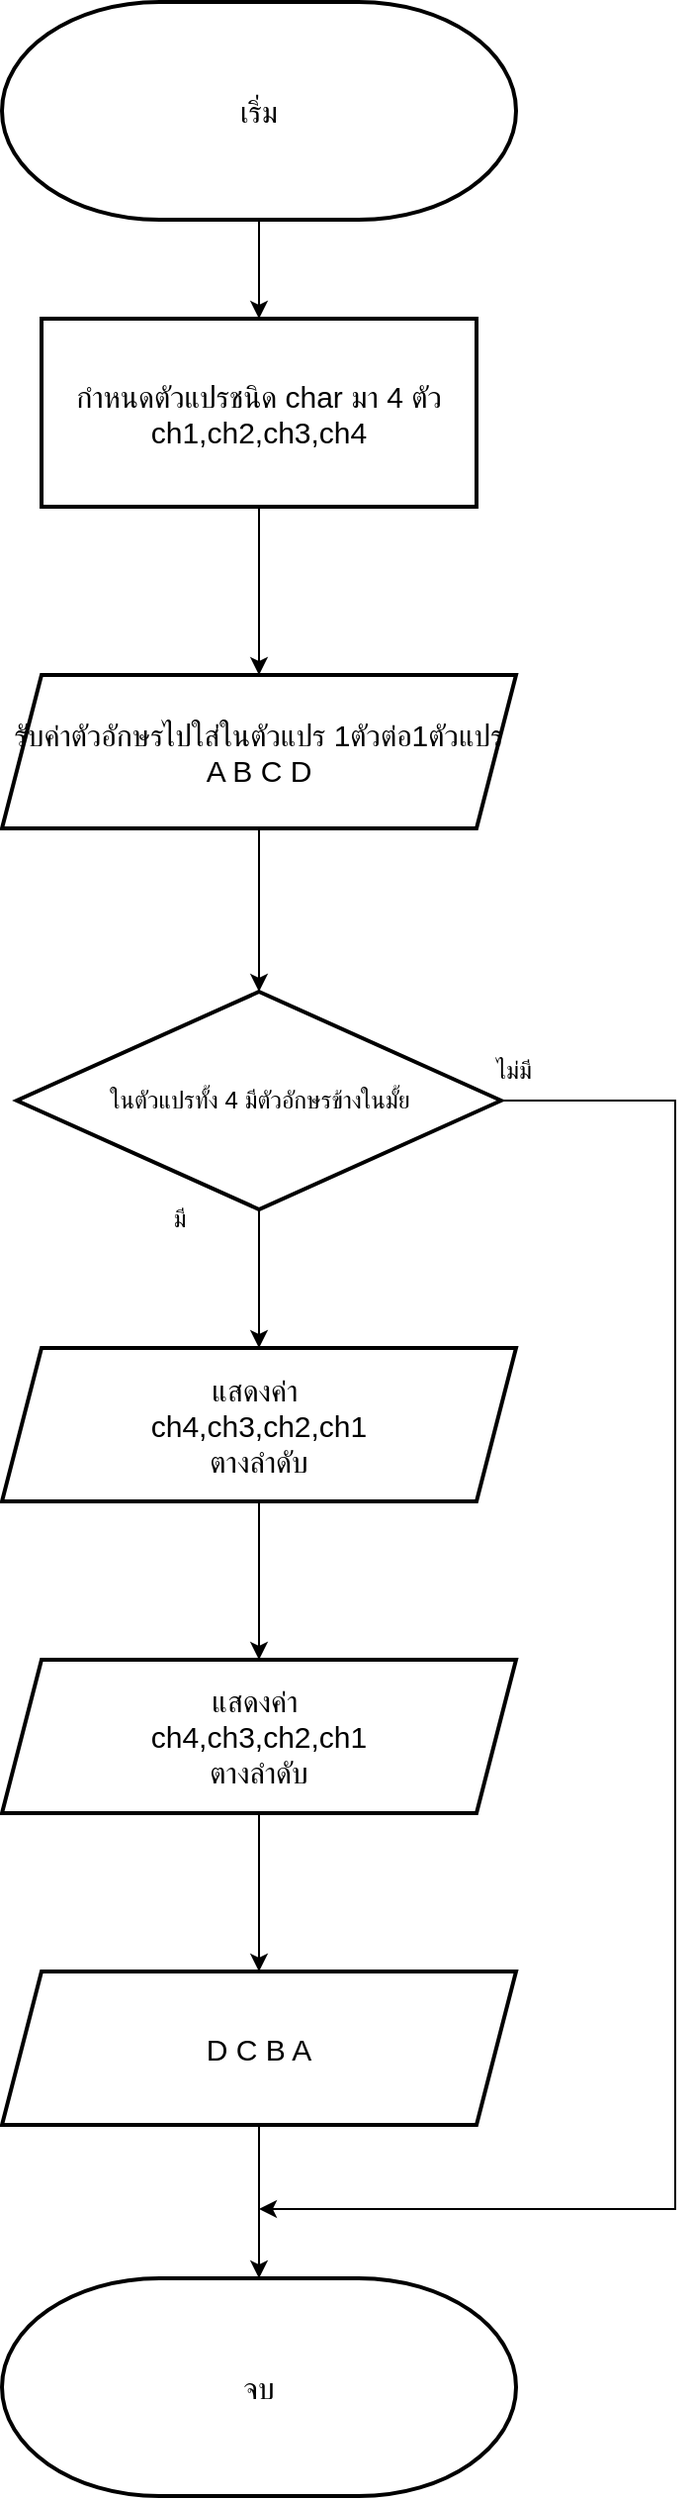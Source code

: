 <mxfile version="25.0.2">
  <diagram name="Page-1" id="6cDtbopgbhzsg-oRYWBi">
    <mxGraphModel dx="3004" dy="1770" grid="1" gridSize="10" guides="1" tooltips="1" connect="1" arrows="1" fold="1" page="0" pageScale="1" pageWidth="827" pageHeight="1169" math="0" shadow="0">
      <root>
        <mxCell id="0" />
        <mxCell id="1" parent="0" />
        <mxCell id="HInFghLuNLaPB8LODGVZ-6" value="" style="edgeStyle=orthogonalEdgeStyle;rounded=0;orthogonalLoop=1;jettySize=auto;html=1;" edge="1" parent="1" source="HInFghLuNLaPB8LODGVZ-4" target="HInFghLuNLaPB8LODGVZ-5">
          <mxGeometry relative="1" as="geometry" />
        </mxCell>
        <mxCell id="HInFghLuNLaPB8LODGVZ-4" value="เริ่ม" style="strokeWidth=2;html=1;shape=mxgraph.flowchart.terminator;whiteSpace=wrap;fontSize=15;" vertex="1" parent="1">
          <mxGeometry x="130" y="-60" width="260" height="110" as="geometry" />
        </mxCell>
        <mxCell id="HInFghLuNLaPB8LODGVZ-10" value="" style="edgeStyle=orthogonalEdgeStyle;rounded=0;orthogonalLoop=1;jettySize=auto;html=1;" edge="1" parent="1" source="HInFghLuNLaPB8LODGVZ-5" target="HInFghLuNLaPB8LODGVZ-9">
          <mxGeometry relative="1" as="geometry" />
        </mxCell>
        <mxCell id="HInFghLuNLaPB8LODGVZ-5" value="กำหนดตัวแปรชนิด char มา 4 ตัว&lt;div&gt;ch1,ch2,ch3,ch4&lt;/div&gt;" style="whiteSpace=wrap;html=1;fontSize=15;strokeWidth=2;" vertex="1" parent="1">
          <mxGeometry x="150" y="100" width="220" height="95" as="geometry" />
        </mxCell>
        <mxCell id="HInFghLuNLaPB8LODGVZ-12" value="" style="edgeStyle=orthogonalEdgeStyle;rounded=0;orthogonalLoop=1;jettySize=auto;html=1;" edge="1" parent="1" source="HInFghLuNLaPB8LODGVZ-9" target="HInFghLuNLaPB8LODGVZ-11">
          <mxGeometry relative="1" as="geometry" />
        </mxCell>
        <mxCell id="HInFghLuNLaPB8LODGVZ-9" value="รับค่าตัวอักษรไปใส่ในตัวแปร 1ตัวต่อ1ตัวแปร&lt;div&gt;A B C D&lt;/div&gt;" style="shape=parallelogram;perimeter=parallelogramPerimeter;whiteSpace=wrap;html=1;fixedSize=1;fontSize=15;strokeWidth=2;" vertex="1" parent="1">
          <mxGeometry x="130" y="280" width="260" height="77.5" as="geometry" />
        </mxCell>
        <mxCell id="HInFghLuNLaPB8LODGVZ-17" value="" style="group" vertex="1" connectable="0" parent="1">
          <mxGeometry x="137.5" y="440" width="282.5" height="130" as="geometry" />
        </mxCell>
        <mxCell id="HInFghLuNLaPB8LODGVZ-29" style="edgeStyle=orthogonalEdgeStyle;rounded=0;orthogonalLoop=1;jettySize=auto;html=1;exitX=1;exitY=0.5;exitDx=0;exitDy=0;exitPerimeter=0;" edge="1" parent="HInFghLuNLaPB8LODGVZ-17" source="HInFghLuNLaPB8LODGVZ-11">
          <mxGeometry relative="1" as="geometry">
            <mxPoint x="122.5" y="615" as="targetPoint" />
            <mxPoint x="245" y="50.0" as="sourcePoint" />
            <Array as="points">
              <mxPoint x="333" y="55" />
              <mxPoint x="333" y="615" />
            </Array>
          </mxGeometry>
        </mxCell>
        <mxCell id="HInFghLuNLaPB8LODGVZ-11" value="ในตัวแปรทั้ง 4 มีตัวอักษรข้างในมั้ย" style="strokeWidth=2;html=1;shape=mxgraph.flowchart.decision;whiteSpace=wrap;" vertex="1" parent="HInFghLuNLaPB8LODGVZ-17">
          <mxGeometry width="245" height="110" as="geometry" />
        </mxCell>
        <mxCell id="HInFghLuNLaPB8LODGVZ-13" value="มี" style="text;strokeColor=none;align=center;fillColor=none;html=1;verticalAlign=middle;whiteSpace=wrap;rounded=0;" vertex="1" parent="HInFghLuNLaPB8LODGVZ-17">
          <mxGeometry x="52.5" y="100" width="60" height="30" as="geometry" />
        </mxCell>
        <mxCell id="HInFghLuNLaPB8LODGVZ-15" value="ไม่มี" style="text;strokeColor=none;align=center;fillColor=none;html=1;verticalAlign=middle;whiteSpace=wrap;rounded=0;" vertex="1" parent="HInFghLuNLaPB8LODGVZ-17">
          <mxGeometry x="222.5" y="20" width="57.5" height="40" as="geometry" />
        </mxCell>
        <mxCell id="HInFghLuNLaPB8LODGVZ-21" value="" style="edgeStyle=orthogonalEdgeStyle;rounded=0;orthogonalLoop=1;jettySize=auto;html=1;" edge="1" parent="1" source="HInFghLuNLaPB8LODGVZ-18" target="HInFghLuNLaPB8LODGVZ-20">
          <mxGeometry relative="1" as="geometry" />
        </mxCell>
        <mxCell id="HInFghLuNLaPB8LODGVZ-18" value="แสดงค่า&amp;nbsp;&lt;div&gt;ch4,ch3,ch2,ch1&lt;br&gt;ตางลำดับ&lt;/div&gt;" style="shape=parallelogram;perimeter=parallelogramPerimeter;whiteSpace=wrap;html=1;fixedSize=1;fontSize=15;strokeWidth=2;" vertex="1" parent="1">
          <mxGeometry x="130" y="620" width="260" height="77.5" as="geometry" />
        </mxCell>
        <mxCell id="HInFghLuNLaPB8LODGVZ-19" style="edgeStyle=orthogonalEdgeStyle;rounded=0;orthogonalLoop=1;jettySize=auto;html=1;entryX=0.5;entryY=0;entryDx=0;entryDy=0;" edge="1" parent="1" source="HInFghLuNLaPB8LODGVZ-11" target="HInFghLuNLaPB8LODGVZ-18">
          <mxGeometry relative="1" as="geometry" />
        </mxCell>
        <mxCell id="HInFghLuNLaPB8LODGVZ-23" value="" style="edgeStyle=orthogonalEdgeStyle;rounded=0;orthogonalLoop=1;jettySize=auto;html=1;" edge="1" parent="1" source="HInFghLuNLaPB8LODGVZ-20" target="HInFghLuNLaPB8LODGVZ-22">
          <mxGeometry relative="1" as="geometry" />
        </mxCell>
        <mxCell id="HInFghLuNLaPB8LODGVZ-20" value="แสดงค่า&amp;nbsp;&lt;div&gt;ch4,ch3,ch2,ch1&lt;br&gt;ตางลำดับ&lt;/div&gt;" style="shape=parallelogram;perimeter=parallelogramPerimeter;whiteSpace=wrap;html=1;fixedSize=1;fontSize=15;strokeWidth=2;" vertex="1" parent="1">
          <mxGeometry x="130" y="777.5" width="260" height="77.5" as="geometry" />
        </mxCell>
        <mxCell id="HInFghLuNLaPB8LODGVZ-27" value="" style="edgeStyle=orthogonalEdgeStyle;rounded=0;orthogonalLoop=1;jettySize=auto;html=1;" edge="1" parent="1" source="HInFghLuNLaPB8LODGVZ-22" target="HInFghLuNLaPB8LODGVZ-24">
          <mxGeometry relative="1" as="geometry" />
        </mxCell>
        <mxCell id="HInFghLuNLaPB8LODGVZ-22" value="D C B A" style="shape=parallelogram;perimeter=parallelogramPerimeter;whiteSpace=wrap;html=1;fixedSize=1;fontSize=15;strokeWidth=2;" vertex="1" parent="1">
          <mxGeometry x="130" y="935" width="260" height="77.5" as="geometry" />
        </mxCell>
        <mxCell id="HInFghLuNLaPB8LODGVZ-24" value="จบ" style="strokeWidth=2;html=1;shape=mxgraph.flowchart.terminator;whiteSpace=wrap;fontSize=15;" vertex="1" parent="1">
          <mxGeometry x="130" y="1090" width="260" height="110" as="geometry" />
        </mxCell>
      </root>
    </mxGraphModel>
  </diagram>
</mxfile>
